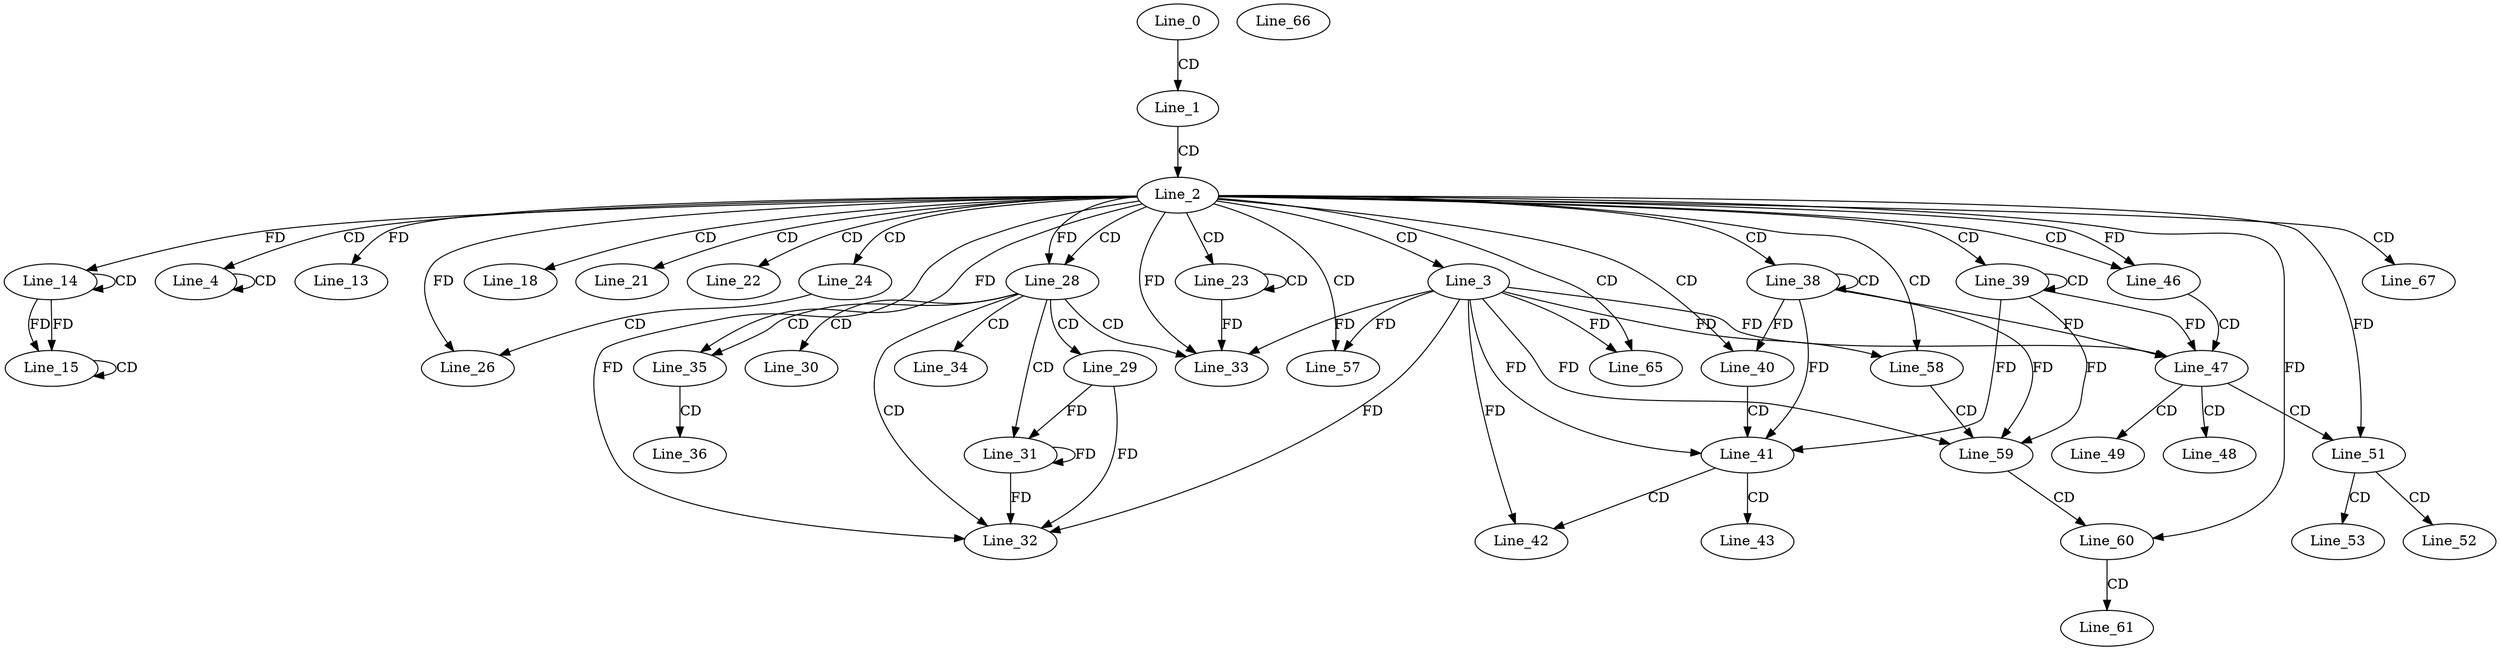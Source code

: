 digraph G {
  Line_0;
  Line_1;
  Line_2;
  Line_3;
  Line_4;
  Line_4;
  Line_13;
  Line_14;
  Line_14;
  Line_15;
  Line_15;
  Line_18;
  Line_21;
  Line_22;
  Line_23;
  Line_23;
  Line_24;
  Line_26;
  Line_28;
  Line_28;
  Line_29;
  Line_30;
  Line_31;
  Line_32;
  Line_33;
  Line_34;
  Line_35;
  Line_35;
  Line_36;
  Line_38;
  Line_38;
  Line_39;
  Line_39;
  Line_40;
  Line_40;
  Line_41;
  Line_41;
  Line_42;
  Line_43;
  Line_46;
  Line_46;
  Line_47;
  Line_47;
  Line_48;
  Line_49;
  Line_51;
  Line_51;
  Line_52;
  Line_53;
  Line_57;
  Line_58;
  Line_58;
  Line_59;
  Line_59;
  Line_60;
  Line_60;
  Line_61;
  Line_65;
  Line_65;
  Line_66;
  Line_67;
  Line_0 -> Line_1 [ label="CD" ];
  Line_1 -> Line_2 [ label="CD" ];
  Line_2 -> Line_3 [ label="CD" ];
  Line_2 -> Line_4 [ label="CD" ];
  Line_4 -> Line_4 [ label="CD" ];
  Line_2 -> Line_13 [ label="FD" ];
  Line_14 -> Line_14 [ label="CD" ];
  Line_2 -> Line_14 [ label="FD" ];
  Line_14 -> Line_15 [ label="FD" ];
  Line_15 -> Line_15 [ label="CD" ];
  Line_14 -> Line_15 [ label="FD" ];
  Line_2 -> Line_18 [ label="CD" ];
  Line_2 -> Line_21 [ label="CD" ];
  Line_2 -> Line_22 [ label="CD" ];
  Line_2 -> Line_23 [ label="CD" ];
  Line_23 -> Line_23 [ label="CD" ];
  Line_2 -> Line_24 [ label="CD" ];
  Line_24 -> Line_26 [ label="CD" ];
  Line_2 -> Line_26 [ label="FD" ];
  Line_2 -> Line_28 [ label="CD" ];
  Line_2 -> Line_28 [ label="FD" ];
  Line_28 -> Line_29 [ label="CD" ];
  Line_28 -> Line_30 [ label="CD" ];
  Line_28 -> Line_31 [ label="CD" ];
  Line_29 -> Line_31 [ label="FD" ];
  Line_31 -> Line_31 [ label="FD" ];
  Line_28 -> Line_32 [ label="CD" ];
  Line_29 -> Line_32 [ label="FD" ];
  Line_31 -> Line_32 [ label="FD" ];
  Line_2 -> Line_32 [ label="FD" ];
  Line_3 -> Line_32 [ label="FD" ];
  Line_28 -> Line_33 [ label="CD" ];
  Line_2 -> Line_33 [ label="FD" ];
  Line_3 -> Line_33 [ label="FD" ];
  Line_23 -> Line_33 [ label="FD" ];
  Line_28 -> Line_34 [ label="CD" ];
  Line_28 -> Line_35 [ label="CD" ];
  Line_2 -> Line_35 [ label="FD" ];
  Line_35 -> Line_36 [ label="CD" ];
  Line_2 -> Line_38 [ label="CD" ];
  Line_38 -> Line_38 [ label="CD" ];
  Line_2 -> Line_39 [ label="CD" ];
  Line_39 -> Line_39 [ label="CD" ];
  Line_2 -> Line_40 [ label="CD" ];
  Line_38 -> Line_40 [ label="FD" ];
  Line_40 -> Line_41 [ label="CD" ];
  Line_3 -> Line_41 [ label="FD" ];
  Line_38 -> Line_41 [ label="FD" ];
  Line_39 -> Line_41 [ label="FD" ];
  Line_41 -> Line_42 [ label="CD" ];
  Line_3 -> Line_42 [ label="FD" ];
  Line_41 -> Line_43 [ label="CD" ];
  Line_2 -> Line_46 [ label="CD" ];
  Line_2 -> Line_46 [ label="FD" ];
  Line_46 -> Line_47 [ label="CD" ];
  Line_3 -> Line_47 [ label="FD" ];
  Line_38 -> Line_47 [ label="FD" ];
  Line_39 -> Line_47 [ label="FD" ];
  Line_47 -> Line_48 [ label="CD" ];
  Line_47 -> Line_49 [ label="CD" ];
  Line_47 -> Line_51 [ label="CD" ];
  Line_2 -> Line_51 [ label="FD" ];
  Line_51 -> Line_52 [ label="CD" ];
  Line_51 -> Line_53 [ label="CD" ];
  Line_2 -> Line_57 [ label="CD" ];
  Line_3 -> Line_57 [ label="FD" ];
  Line_2 -> Line_58 [ label="CD" ];
  Line_3 -> Line_58 [ label="FD" ];
  Line_58 -> Line_59 [ label="CD" ];
  Line_3 -> Line_59 [ label="FD" ];
  Line_38 -> Line_59 [ label="FD" ];
  Line_39 -> Line_59 [ label="FD" ];
  Line_59 -> Line_60 [ label="CD" ];
  Line_2 -> Line_60 [ label="FD" ];
  Line_60 -> Line_61 [ label="CD" ];
  Line_2 -> Line_65 [ label="CD" ];
  Line_3 -> Line_65 [ label="FD" ];
  Line_2 -> Line_67 [ label="CD" ];
}
